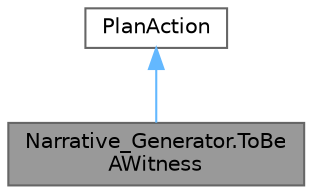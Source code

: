 digraph "Narrative_Generator.ToBeAWitness"
{
 // LATEX_PDF_SIZE
  bgcolor="transparent";
  edge [fontname=Helvetica,fontsize=10,labelfontname=Helvetica,labelfontsize=10];
  node [fontname=Helvetica,fontsize=10,shape=box,height=0.2,width=0.4];
  Node1 [label="Narrative_Generator.ToBe\lAWitness",height=0.2,width=0.4,color="gray40", fillcolor="grey60", style="filled", fontcolor="black",tooltip="The class that implements the agent's action: \"To Be A Witness\"."];
  Node2 -> Node1 [dir="back",color="steelblue1",style="solid"];
  Node2 [label="PlanAction",height=0.2,width=0.4,color="gray40", fillcolor="white", style="filled",URL="$class_narrative___generator_1_1_plan_action.html",tooltip="A class that implements an action that an agent takes to change the state of the storyworld."];
}
